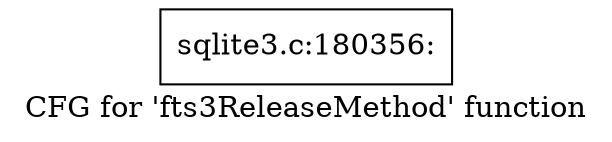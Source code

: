 digraph "CFG for 'fts3ReleaseMethod' function" {
	label="CFG for 'fts3ReleaseMethod' function";

	Node0x55c0fb3c2420 [shape=record,label="{sqlite3.c:180356:}"];
}
